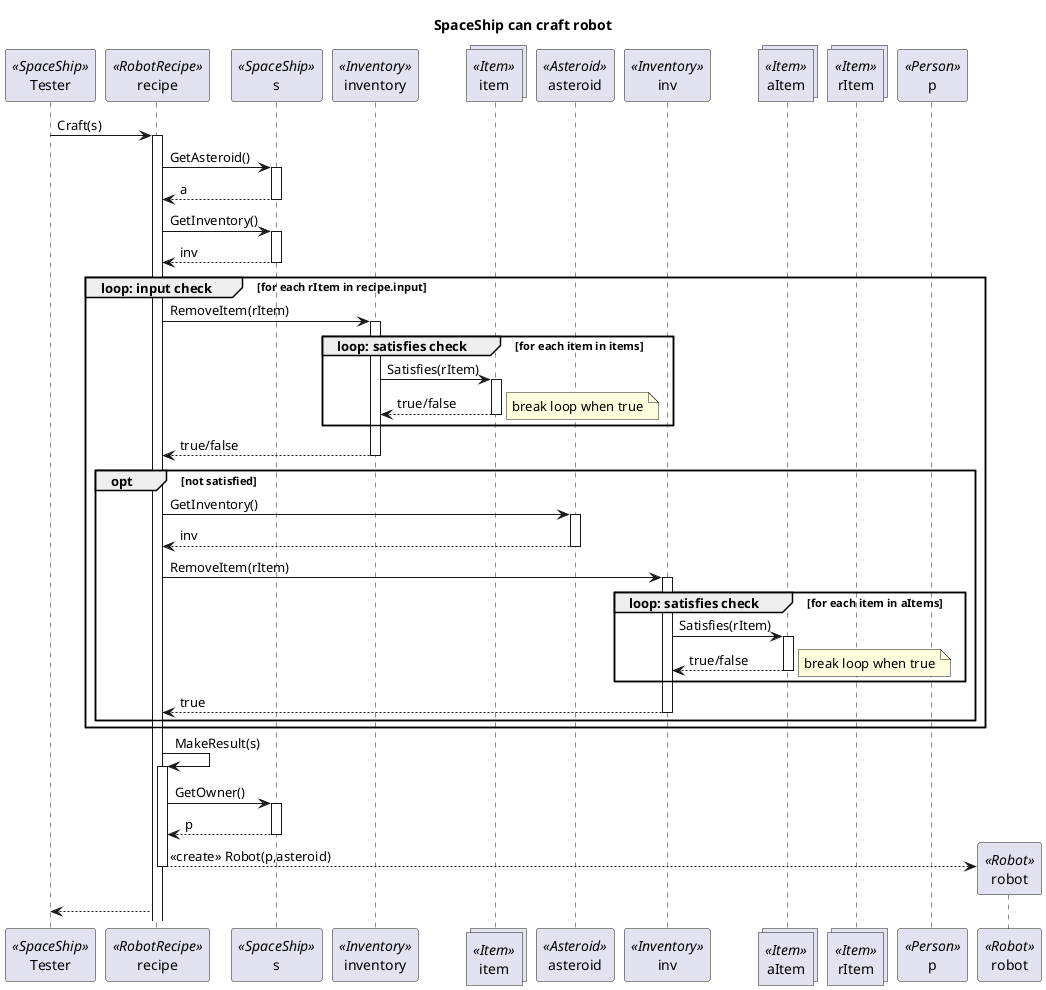 @startuml
participant Tester as Tester<<SpaceShip>>
participant recipe as recipe <<RobotRecipe>>
participant s as s <<SpaceShip>>
participant inventory as inventory <<Inventory>>
collections item as item <<Item>>
participant asteroid as asteroid <<Asteroid>>
participant inv as inv <<Inventory>>
collections aItem as aItem <<Item>>
collections rItem as rItem <<Item>>
participant p as p <<Person>>
participant robot as robot <<Robot>>

title SpaceShip can craft robot

Tester-> recipe++: Craft(s)

recipe -> s++: GetAsteroid()
s --> recipe--: a

recipe -> s++: GetInventory()
s --> recipe--: inv

group loop: input check[for each rItem in recipe.input]

    recipe -> inventory++: RemoveItem(rItem)

    group loop: satisfies check [for each item in items] 
         inventory -> item++: Satisfies(rItem)
         item --> inventory--: true/false
         note right
         break loop when true
         end note
    end

    inventory-->recipe--: true/false


    group opt [not satisfied]
        recipe -> asteroid++: GetInventory()
        asteroid --> recipe--: inv

        recipe -> inv++: RemoveItem(rItem)

            group loop: satisfies check [for each item in aItems] 
                 inv -> aItem++: Satisfies(rItem)
                 aItem --> inv--: true/false
                    note right
                    break loop when true
                    end note
           end
        inv--> recipe--: true
    end
end
recipe -> recipe++: MakeResult(s)
recipe -> s++: GetOwner()

s--> recipe--: p

create robot
recipe --> robot--: <<create>> Robot(p,asteroid)

recipe --> Tester: 
 
@enduml